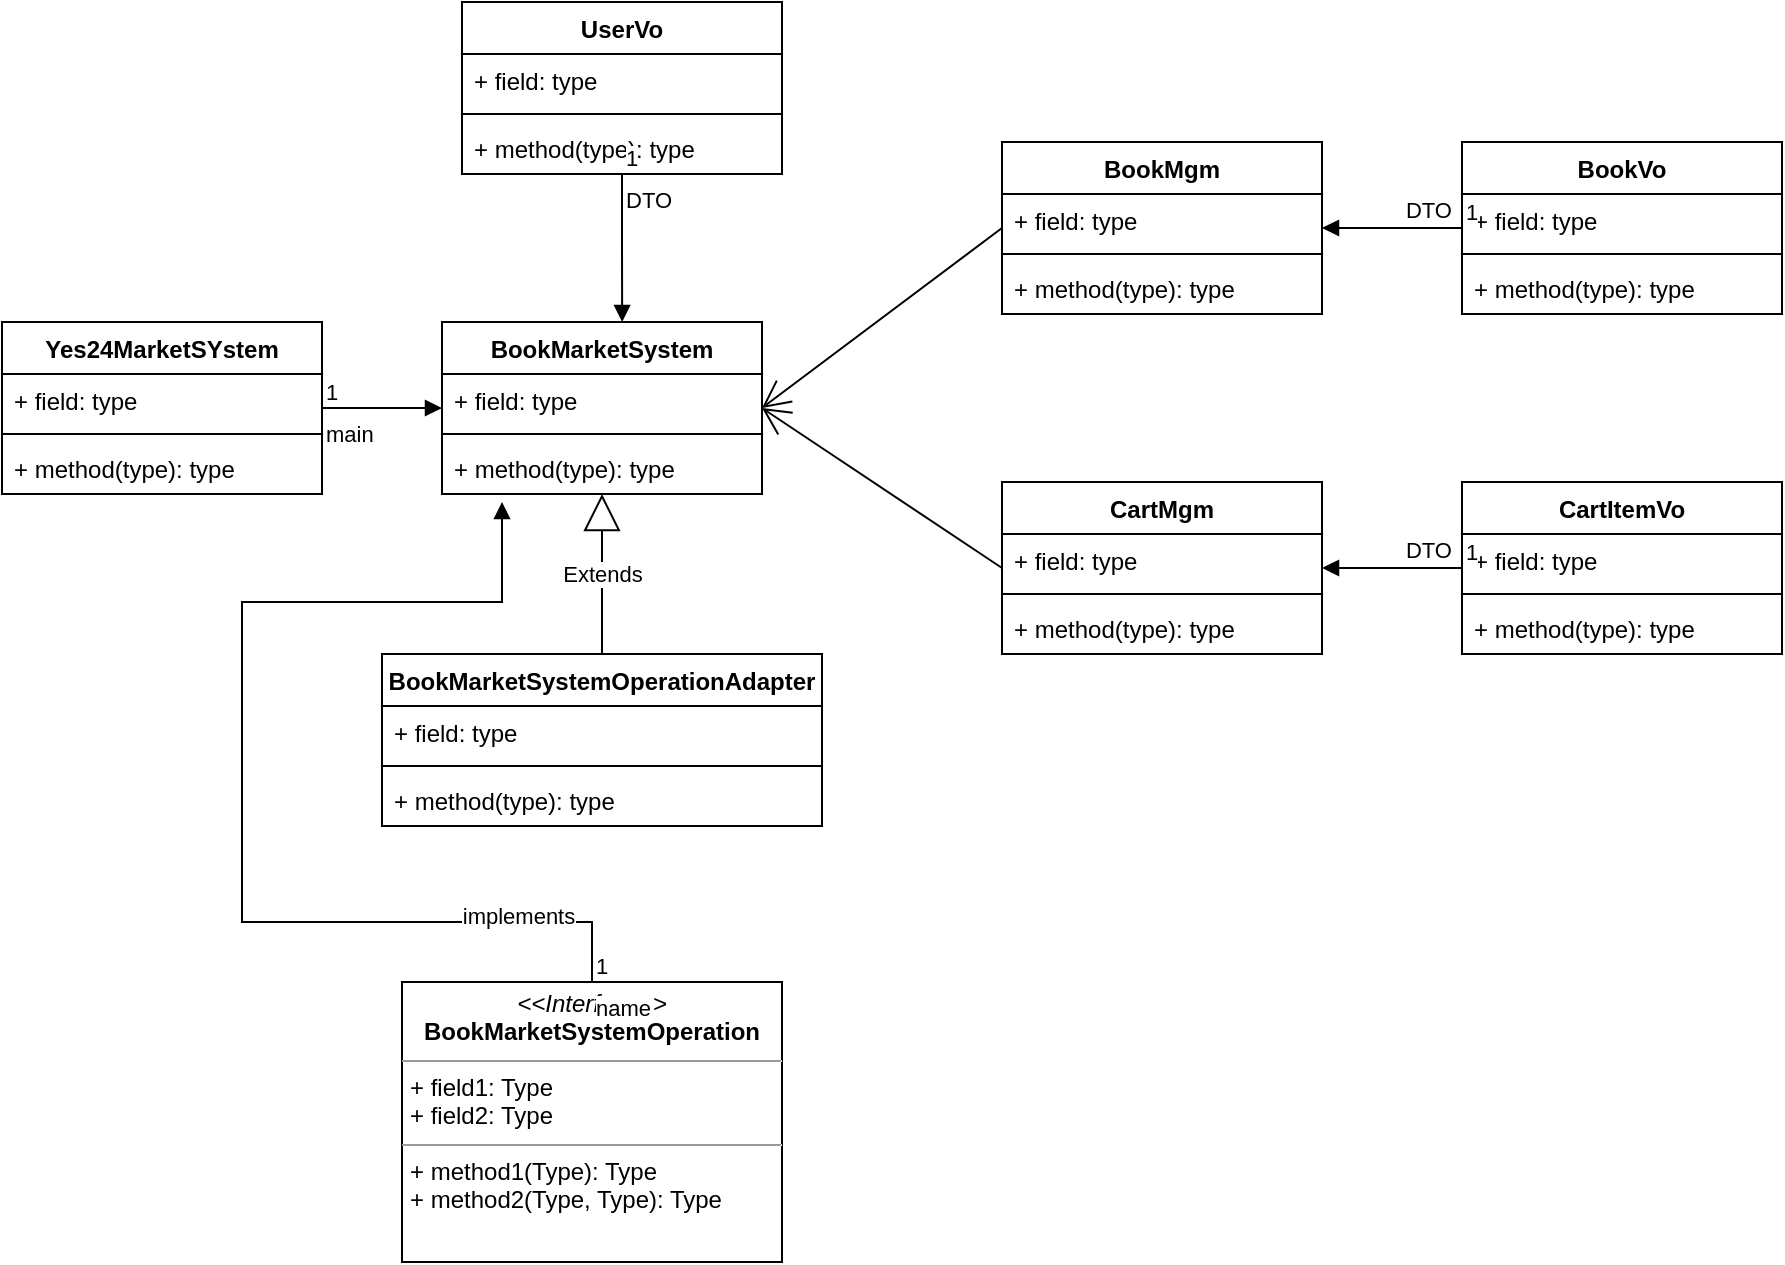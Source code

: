 <mxfile version="16.4.5" type="gitlab">
  <diagram id="C5RBs43oDa-KdzZeNtuy" name="Page-1">
    <mxGraphModel dx="2360" dy="713" grid="1" gridSize="10" guides="1" tooltips="1" connect="1" arrows="1" fold="1" page="1" pageScale="1" pageWidth="827" pageHeight="1169" math="0" shadow="0">
      <root>
        <mxCell id="WIyWlLk6GJQsqaUBKTNV-0" />
        <mxCell id="WIyWlLk6GJQsqaUBKTNV-1" parent="WIyWlLk6GJQsqaUBKTNV-0" />
        <mxCell id="460vNjcU1viaI7TTFJsn-0" value="BookMarketSystem" style="swimlane;fontStyle=1;align=center;verticalAlign=top;childLayout=stackLayout;horizontal=1;startSize=26;horizontalStack=0;resizeParent=1;resizeParentMax=0;resizeLast=0;collapsible=1;marginBottom=0;movable=1;resizable=1;rotatable=1;deletable=1;editable=1;connectable=1;" vertex="1" parent="WIyWlLk6GJQsqaUBKTNV-1">
          <mxGeometry x="-20" y="200" width="160" height="86" as="geometry" />
        </mxCell>
        <mxCell id="460vNjcU1viaI7TTFJsn-1" value="+ field: type" style="text;strokeColor=none;fillColor=none;align=left;verticalAlign=top;spacingLeft=4;spacingRight=4;overflow=hidden;rotatable=0;points=[[0,0.5],[1,0.5]];portConstraint=eastwest;movable=0;resizable=0;deletable=0;editable=0;connectable=0;" vertex="1" parent="460vNjcU1viaI7TTFJsn-0">
          <mxGeometry y="26" width="160" height="26" as="geometry" />
        </mxCell>
        <mxCell id="460vNjcU1viaI7TTFJsn-2" value="" style="line;strokeWidth=1;fillColor=none;align=left;verticalAlign=middle;spacingTop=-1;spacingLeft=3;spacingRight=3;rotatable=0;labelPosition=right;points=[];portConstraint=eastwest;movable=0;resizable=0;deletable=0;editable=0;connectable=0;" vertex="1" parent="460vNjcU1viaI7TTFJsn-0">
          <mxGeometry y="52" width="160" height="8" as="geometry" />
        </mxCell>
        <mxCell id="460vNjcU1viaI7TTFJsn-3" value="+ method(type): type" style="text;strokeColor=none;fillColor=none;align=left;verticalAlign=top;spacingLeft=4;spacingRight=4;overflow=hidden;rotatable=0;points=[[0,0.5],[1,0.5]];portConstraint=eastwest;movable=0;resizable=0;deletable=0;editable=0;connectable=0;" vertex="1" parent="460vNjcU1viaI7TTFJsn-0">
          <mxGeometry y="60" width="160" height="26" as="geometry" />
        </mxCell>
        <mxCell id="460vNjcU1viaI7TTFJsn-28" value="BookMarketSystemOperationAdapter&#xa;&#xa;" style="swimlane;fontStyle=1;align=center;verticalAlign=top;childLayout=stackLayout;horizontal=1;startSize=26;horizontalStack=0;resizeParent=1;resizeParentMax=0;resizeLast=0;collapsible=1;marginBottom=0;movable=1;resizable=1;rotatable=1;deletable=1;editable=1;connectable=1;" vertex="1" parent="WIyWlLk6GJQsqaUBKTNV-1">
          <mxGeometry x="-50" y="366" width="220" height="86" as="geometry" />
        </mxCell>
        <mxCell id="460vNjcU1viaI7TTFJsn-29" value="+ field: type" style="text;strokeColor=none;fillColor=none;align=left;verticalAlign=top;spacingLeft=4;spacingRight=4;overflow=hidden;rotatable=1;points=[[0,0.5],[1,0.5]];portConstraint=eastwest;movable=1;resizable=1;deletable=1;editable=1;connectable=1;" vertex="1" parent="460vNjcU1viaI7TTFJsn-28">
          <mxGeometry y="26" width="220" height="26" as="geometry" />
        </mxCell>
        <mxCell id="460vNjcU1viaI7TTFJsn-30" value="" style="line;strokeWidth=1;fillColor=none;align=left;verticalAlign=middle;spacingTop=-1;spacingLeft=3;spacingRight=3;rotatable=1;labelPosition=right;points=[];portConstraint=eastwest;movable=1;resizable=1;deletable=1;editable=1;connectable=1;" vertex="1" parent="460vNjcU1viaI7TTFJsn-28">
          <mxGeometry y="52" width="220" height="8" as="geometry" />
        </mxCell>
        <mxCell id="460vNjcU1viaI7TTFJsn-31" value="+ method(type): type" style="text;strokeColor=none;fillColor=none;align=left;verticalAlign=top;spacingLeft=4;spacingRight=4;overflow=hidden;rotatable=1;points=[[0,0.5],[1,0.5]];portConstraint=eastwest;movable=1;resizable=1;deletable=1;editable=1;connectable=1;" vertex="1" parent="460vNjcU1viaI7TTFJsn-28">
          <mxGeometry y="60" width="220" height="26" as="geometry" />
        </mxCell>
        <mxCell id="460vNjcU1viaI7TTFJsn-32" value="BookMgm&#xa;" style="swimlane;fontStyle=1;align=center;verticalAlign=top;childLayout=stackLayout;horizontal=1;startSize=26;horizontalStack=0;resizeParent=1;resizeParentMax=0;resizeLast=0;collapsible=1;marginBottom=0;movable=1;resizable=1;rotatable=1;deletable=1;editable=1;connectable=1;" vertex="1" parent="WIyWlLk6GJQsqaUBKTNV-1">
          <mxGeometry x="260" y="110" width="160" height="86" as="geometry" />
        </mxCell>
        <mxCell id="460vNjcU1viaI7TTFJsn-33" value="+ field: type" style="text;strokeColor=none;fillColor=none;align=left;verticalAlign=top;spacingLeft=4;spacingRight=4;overflow=hidden;rotatable=0;points=[[0,0.5],[1,0.5]];portConstraint=eastwest;movable=0;resizable=0;deletable=0;editable=0;connectable=0;" vertex="1" parent="460vNjcU1viaI7TTFJsn-32">
          <mxGeometry y="26" width="160" height="26" as="geometry" />
        </mxCell>
        <mxCell id="460vNjcU1viaI7TTFJsn-34" value="" style="line;strokeWidth=1;fillColor=none;align=left;verticalAlign=middle;spacingTop=-1;spacingLeft=3;spacingRight=3;rotatable=0;labelPosition=right;points=[];portConstraint=eastwest;movable=0;resizable=0;deletable=0;editable=0;connectable=0;" vertex="1" parent="460vNjcU1viaI7TTFJsn-32">
          <mxGeometry y="52" width="160" height="8" as="geometry" />
        </mxCell>
        <mxCell id="460vNjcU1viaI7TTFJsn-35" value="+ method(type): type" style="text;strokeColor=none;fillColor=none;align=left;verticalAlign=top;spacingLeft=4;spacingRight=4;overflow=hidden;rotatable=0;points=[[0,0.5],[1,0.5]];portConstraint=eastwest;movable=0;resizable=0;deletable=0;editable=0;connectable=0;" vertex="1" parent="460vNjcU1viaI7TTFJsn-32">
          <mxGeometry y="60" width="160" height="26" as="geometry" />
        </mxCell>
        <mxCell id="460vNjcU1viaI7TTFJsn-36" value="BookVo" style="swimlane;fontStyle=1;align=center;verticalAlign=top;childLayout=stackLayout;horizontal=1;startSize=26;horizontalStack=0;resizeParent=1;resizeParentMax=0;resizeLast=0;collapsible=1;marginBottom=0;movable=1;resizable=1;rotatable=1;deletable=1;editable=1;connectable=1;" vertex="1" parent="WIyWlLk6GJQsqaUBKTNV-1">
          <mxGeometry x="490" y="110" width="160" height="86" as="geometry" />
        </mxCell>
        <mxCell id="460vNjcU1viaI7TTFJsn-37" value="+ field: type" style="text;strokeColor=none;fillColor=none;align=left;verticalAlign=top;spacingLeft=4;spacingRight=4;overflow=hidden;rotatable=0;points=[[0,0.5],[1,0.5]];portConstraint=eastwest;movable=0;resizable=0;deletable=0;editable=0;connectable=0;" vertex="1" parent="460vNjcU1viaI7TTFJsn-36">
          <mxGeometry y="26" width="160" height="26" as="geometry" />
        </mxCell>
        <mxCell id="460vNjcU1viaI7TTFJsn-38" value="" style="line;strokeWidth=1;fillColor=none;align=left;verticalAlign=middle;spacingTop=-1;spacingLeft=3;spacingRight=3;rotatable=0;labelPosition=right;points=[];portConstraint=eastwest;movable=0;resizable=0;deletable=0;editable=0;connectable=0;" vertex="1" parent="460vNjcU1viaI7TTFJsn-36">
          <mxGeometry y="52" width="160" height="8" as="geometry" />
        </mxCell>
        <mxCell id="460vNjcU1viaI7TTFJsn-39" value="+ method(type): type" style="text;strokeColor=none;fillColor=none;align=left;verticalAlign=top;spacingLeft=4;spacingRight=4;overflow=hidden;rotatable=0;points=[[0,0.5],[1,0.5]];portConstraint=eastwest;movable=0;resizable=0;deletable=0;editable=0;connectable=0;" vertex="1" parent="460vNjcU1viaI7TTFJsn-36">
          <mxGeometry y="60" width="160" height="26" as="geometry" />
        </mxCell>
        <mxCell id="460vNjcU1viaI7TTFJsn-40" value="CartItemVo" style="swimlane;fontStyle=1;align=center;verticalAlign=top;childLayout=stackLayout;horizontal=1;startSize=26;horizontalStack=0;resizeParent=1;resizeParentMax=0;resizeLast=0;collapsible=1;marginBottom=0;movable=1;resizable=1;rotatable=1;deletable=1;editable=1;connectable=1;" vertex="1" parent="WIyWlLk6GJQsqaUBKTNV-1">
          <mxGeometry x="490" y="280" width="160" height="86" as="geometry" />
        </mxCell>
        <mxCell id="460vNjcU1viaI7TTFJsn-41" value="+ field: type" style="text;strokeColor=none;fillColor=none;align=left;verticalAlign=top;spacingLeft=4;spacingRight=4;overflow=hidden;rotatable=0;points=[[0,0.5],[1,0.5]];portConstraint=eastwest;movable=0;resizable=0;deletable=0;editable=0;connectable=0;" vertex="1" parent="460vNjcU1viaI7TTFJsn-40">
          <mxGeometry y="26" width="160" height="26" as="geometry" />
        </mxCell>
        <mxCell id="460vNjcU1viaI7TTFJsn-42" value="" style="line;strokeWidth=1;fillColor=none;align=left;verticalAlign=middle;spacingTop=-1;spacingLeft=3;spacingRight=3;rotatable=0;labelPosition=right;points=[];portConstraint=eastwest;movable=0;resizable=0;deletable=0;editable=0;connectable=0;" vertex="1" parent="460vNjcU1viaI7TTFJsn-40">
          <mxGeometry y="52" width="160" height="8" as="geometry" />
        </mxCell>
        <mxCell id="460vNjcU1viaI7TTFJsn-43" value="+ method(type): type" style="text;strokeColor=none;fillColor=none;align=left;verticalAlign=top;spacingLeft=4;spacingRight=4;overflow=hidden;rotatable=0;points=[[0,0.5],[1,0.5]];portConstraint=eastwest;movable=0;resizable=0;deletable=0;editable=0;connectable=0;" vertex="1" parent="460vNjcU1viaI7TTFJsn-40">
          <mxGeometry y="60" width="160" height="26" as="geometry" />
        </mxCell>
        <mxCell id="460vNjcU1viaI7TTFJsn-44" value="CartMgm" style="swimlane;fontStyle=1;align=center;verticalAlign=top;childLayout=stackLayout;horizontal=1;startSize=26;horizontalStack=0;resizeParent=1;resizeParentMax=0;resizeLast=0;collapsible=1;marginBottom=0;movable=1;resizable=1;rotatable=1;deletable=1;editable=1;connectable=1;" vertex="1" parent="WIyWlLk6GJQsqaUBKTNV-1">
          <mxGeometry x="260" y="280" width="160" height="86" as="geometry" />
        </mxCell>
        <mxCell id="460vNjcU1viaI7TTFJsn-45" value="+ field: type" style="text;strokeColor=none;fillColor=none;align=left;verticalAlign=top;spacingLeft=4;spacingRight=4;overflow=hidden;rotatable=0;points=[[0,0.5],[1,0.5]];portConstraint=eastwest;movable=0;resizable=0;deletable=0;editable=0;connectable=0;" vertex="1" parent="460vNjcU1viaI7TTFJsn-44">
          <mxGeometry y="26" width="160" height="26" as="geometry" />
        </mxCell>
        <mxCell id="460vNjcU1viaI7TTFJsn-46" value="" style="line;strokeWidth=1;fillColor=none;align=left;verticalAlign=middle;spacingTop=-1;spacingLeft=3;spacingRight=3;rotatable=0;labelPosition=right;points=[];portConstraint=eastwest;movable=0;resizable=0;deletable=0;editable=0;connectable=0;" vertex="1" parent="460vNjcU1viaI7TTFJsn-44">
          <mxGeometry y="52" width="160" height="8" as="geometry" />
        </mxCell>
        <mxCell id="460vNjcU1viaI7TTFJsn-47" value="+ method(type): type" style="text;strokeColor=none;fillColor=none;align=left;verticalAlign=top;spacingLeft=4;spacingRight=4;overflow=hidden;rotatable=0;points=[[0,0.5],[1,0.5]];portConstraint=eastwest;movable=0;resizable=0;deletable=0;editable=0;connectable=0;" vertex="1" parent="460vNjcU1viaI7TTFJsn-44">
          <mxGeometry y="60" width="160" height="26" as="geometry" />
        </mxCell>
        <mxCell id="460vNjcU1viaI7TTFJsn-48" value="UserVo" style="swimlane;fontStyle=1;align=center;verticalAlign=top;childLayout=stackLayout;horizontal=1;startSize=26;horizontalStack=0;resizeParent=1;resizeParentMax=0;resizeLast=0;collapsible=1;marginBottom=0;movable=1;resizable=1;rotatable=1;deletable=1;editable=1;connectable=1;" vertex="1" parent="WIyWlLk6GJQsqaUBKTNV-1">
          <mxGeometry x="-10" y="40" width="160" height="86" as="geometry" />
        </mxCell>
        <mxCell id="460vNjcU1viaI7TTFJsn-49" value="+ field: type" style="text;strokeColor=none;fillColor=none;align=left;verticalAlign=top;spacingLeft=4;spacingRight=4;overflow=hidden;rotatable=0;points=[[0,0.5],[1,0.5]];portConstraint=eastwest;movable=0;resizable=0;deletable=0;editable=0;connectable=0;" vertex="1" parent="460vNjcU1viaI7TTFJsn-48">
          <mxGeometry y="26" width="160" height="26" as="geometry" />
        </mxCell>
        <mxCell id="460vNjcU1viaI7TTFJsn-50" value="" style="line;strokeWidth=1;fillColor=none;align=left;verticalAlign=middle;spacingTop=-1;spacingLeft=3;spacingRight=3;rotatable=0;labelPosition=right;points=[];portConstraint=eastwest;movable=0;resizable=0;deletable=0;editable=0;connectable=0;" vertex="1" parent="460vNjcU1viaI7TTFJsn-48">
          <mxGeometry y="52" width="160" height="8" as="geometry" />
        </mxCell>
        <mxCell id="460vNjcU1viaI7TTFJsn-51" value="+ method(type): type" style="text;strokeColor=none;fillColor=none;align=left;verticalAlign=top;spacingLeft=4;spacingRight=4;overflow=hidden;rotatable=0;points=[[0,0.5],[1,0.5]];portConstraint=eastwest;movable=0;resizable=0;deletable=0;editable=0;connectable=0;" vertex="1" parent="460vNjcU1viaI7TTFJsn-48">
          <mxGeometry y="60" width="160" height="26" as="geometry" />
        </mxCell>
        <mxCell id="460vNjcU1viaI7TTFJsn-52" value="Yes24MarketSYstem" style="swimlane;fontStyle=1;align=center;verticalAlign=top;childLayout=stackLayout;horizontal=1;startSize=26;horizontalStack=0;resizeParent=1;resizeParentMax=0;resizeLast=0;collapsible=1;marginBottom=0;movable=1;resizable=1;rotatable=1;deletable=1;editable=1;connectable=1;" vertex="1" parent="WIyWlLk6GJQsqaUBKTNV-1">
          <mxGeometry x="-240" y="200" width="160" height="86" as="geometry" />
        </mxCell>
        <mxCell id="460vNjcU1viaI7TTFJsn-53" value="+ field: type" style="text;strokeColor=none;fillColor=none;align=left;verticalAlign=top;spacingLeft=4;spacingRight=4;overflow=hidden;rotatable=0;points=[[0,0.5],[1,0.5]];portConstraint=eastwest;movable=0;resizable=0;deletable=0;editable=0;connectable=0;" vertex="1" parent="460vNjcU1viaI7TTFJsn-52">
          <mxGeometry y="26" width="160" height="26" as="geometry" />
        </mxCell>
        <mxCell id="460vNjcU1viaI7TTFJsn-54" value="" style="line;strokeWidth=1;fillColor=none;align=left;verticalAlign=middle;spacingTop=-1;spacingLeft=3;spacingRight=3;rotatable=0;labelPosition=right;points=[];portConstraint=eastwest;movable=0;resizable=0;deletable=0;editable=0;connectable=0;" vertex="1" parent="460vNjcU1viaI7TTFJsn-52">
          <mxGeometry y="52" width="160" height="8" as="geometry" />
        </mxCell>
        <mxCell id="460vNjcU1viaI7TTFJsn-55" value="+ method(type): type" style="text;strokeColor=none;fillColor=none;align=left;verticalAlign=top;spacingLeft=4;spacingRight=4;overflow=hidden;rotatable=0;points=[[0,0.5],[1,0.5]];portConstraint=eastwest;movable=0;resizable=0;deletable=0;editable=0;connectable=0;" vertex="1" parent="460vNjcU1viaI7TTFJsn-52">
          <mxGeometry y="60" width="160" height="26" as="geometry" />
        </mxCell>
        <mxCell id="460vNjcU1viaI7TTFJsn-57" value="&lt;p style=&quot;margin: 0px ; margin-top: 4px ; text-align: center&quot;&gt;&lt;i&gt;&amp;lt;&amp;lt;Interface&amp;gt;&amp;gt;&lt;/i&gt;&lt;br&gt;&lt;b&gt;BookMarketSystemOperation&lt;/b&gt;&lt;/p&gt;&lt;hr size=&quot;1&quot;&gt;&lt;p style=&quot;margin: 0px ; margin-left: 4px&quot;&gt;+ field1: Type&lt;br&gt;+ field2: Type&lt;/p&gt;&lt;hr size=&quot;1&quot;&gt;&lt;p style=&quot;margin: 0px ; margin-left: 4px&quot;&gt;+ method1(Type): Type&lt;br&gt;+ method2(Type, Type): Type&lt;/p&gt;" style="verticalAlign=top;align=left;overflow=fill;fontSize=12;fontFamily=Helvetica;html=1;" vertex="1" parent="WIyWlLk6GJQsqaUBKTNV-1">
          <mxGeometry x="-40" y="530" width="190" height="140" as="geometry" />
        </mxCell>
        <mxCell id="460vNjcU1viaI7TTFJsn-60" value="Extends" style="endArrow=block;endSize=16;endFill=0;html=1;rounded=0;exitX=0.5;exitY=0;exitDx=0;exitDy=0;entryX=0.5;entryY=1;entryDx=0;entryDy=0;" edge="1" parent="WIyWlLk6GJQsqaUBKTNV-1" source="460vNjcU1viaI7TTFJsn-28" target="460vNjcU1viaI7TTFJsn-0">
          <mxGeometry width="160" relative="1" as="geometry">
            <mxPoint x="310" y="280" as="sourcePoint" />
            <mxPoint x="470" y="280" as="targetPoint" />
          </mxGeometry>
        </mxCell>
        <mxCell id="460vNjcU1viaI7TTFJsn-62" value="main" style="endArrow=block;endFill=1;html=1;edgeStyle=orthogonalEdgeStyle;align=left;verticalAlign=top;rounded=0;exitX=1;exitY=0.5;exitDx=0;exitDy=0;entryX=0;entryY=0.5;entryDx=0;entryDy=0;" edge="1" parent="WIyWlLk6GJQsqaUBKTNV-1" source="460vNjcU1viaI7TTFJsn-52" target="460vNjcU1viaI7TTFJsn-0">
          <mxGeometry x="-1" relative="1" as="geometry">
            <mxPoint x="310" y="280" as="sourcePoint" />
            <mxPoint x="470" y="280" as="targetPoint" />
          </mxGeometry>
        </mxCell>
        <mxCell id="460vNjcU1viaI7TTFJsn-63" value="1" style="edgeLabel;resizable=0;html=1;align=left;verticalAlign=bottom;" connectable="0" vertex="1" parent="460vNjcU1viaI7TTFJsn-62">
          <mxGeometry x="-1" relative="1" as="geometry" />
        </mxCell>
        <mxCell id="460vNjcU1viaI7TTFJsn-64" value="DTO" style="endArrow=block;endFill=1;html=1;edgeStyle=orthogonalEdgeStyle;align=left;verticalAlign=top;rounded=0;exitX=0.5;exitY=1;exitDx=0;exitDy=0;entryX=0.563;entryY=0;entryDx=0;entryDy=0;entryPerimeter=0;" edge="1" parent="WIyWlLk6GJQsqaUBKTNV-1" source="460vNjcU1viaI7TTFJsn-48" target="460vNjcU1viaI7TTFJsn-0">
          <mxGeometry x="-1" relative="1" as="geometry">
            <mxPoint x="220" y="160" as="sourcePoint" />
            <mxPoint x="380" y="160" as="targetPoint" />
            <Array as="points">
              <mxPoint x="70" y="160" />
              <mxPoint x="70" y="160" />
            </Array>
          </mxGeometry>
        </mxCell>
        <mxCell id="460vNjcU1viaI7TTFJsn-65" value="1" style="edgeLabel;resizable=0;html=1;align=left;verticalAlign=bottom;" connectable="0" vertex="1" parent="460vNjcU1viaI7TTFJsn-64">
          <mxGeometry x="-1" relative="1" as="geometry" />
        </mxCell>
        <mxCell id="460vNjcU1viaI7TTFJsn-66" value="name" style="endArrow=block;endFill=1;html=1;edgeStyle=orthogonalEdgeStyle;align=left;verticalAlign=top;rounded=0;exitX=0.5;exitY=0;exitDx=0;exitDy=0;" edge="1" parent="WIyWlLk6GJQsqaUBKTNV-1" source="460vNjcU1viaI7TTFJsn-57">
          <mxGeometry x="-1" relative="1" as="geometry">
            <mxPoint x="220" y="490" as="sourcePoint" />
            <mxPoint x="10" y="290" as="targetPoint" />
            <Array as="points">
              <mxPoint x="55" y="500" />
              <mxPoint x="-120" y="500" />
              <mxPoint x="-120" y="340" />
              <mxPoint x="10" y="340" />
            </Array>
          </mxGeometry>
        </mxCell>
        <mxCell id="460vNjcU1viaI7TTFJsn-67" value="1" style="edgeLabel;resizable=0;html=1;align=left;verticalAlign=bottom;" connectable="0" vertex="1" parent="460vNjcU1viaI7TTFJsn-66">
          <mxGeometry x="-1" relative="1" as="geometry" />
        </mxCell>
        <mxCell id="460vNjcU1viaI7TTFJsn-68" value="implements" style="edgeLabel;html=1;align=center;verticalAlign=middle;resizable=0;points=[];" vertex="1" connectable="0" parent="460vNjcU1viaI7TTFJsn-66">
          <mxGeometry x="-0.755" y="-3" relative="1" as="geometry">
            <mxPoint as="offset" />
          </mxGeometry>
        </mxCell>
        <mxCell id="460vNjcU1viaI7TTFJsn-69" value="DTO" style="endArrow=block;endFill=1;html=1;edgeStyle=orthogonalEdgeStyle;align=right;verticalAlign=bottom;rounded=0;exitX=0;exitY=0.5;exitDx=0;exitDy=0;entryX=1;entryY=0.5;entryDx=0;entryDy=0;labelPosition=left;verticalLabelPosition=top;" edge="1" parent="WIyWlLk6GJQsqaUBKTNV-1" source="460vNjcU1viaI7TTFJsn-36" target="460vNjcU1viaI7TTFJsn-32">
          <mxGeometry x="-0.892" relative="1" as="geometry">
            <mxPoint x="140" y="136.0" as="sourcePoint" />
            <mxPoint x="140.08" y="210" as="targetPoint" />
            <Array as="points" />
            <mxPoint as="offset" />
          </mxGeometry>
        </mxCell>
        <mxCell id="460vNjcU1viaI7TTFJsn-70" value="1" style="edgeLabel;resizable=0;html=1;align=left;verticalAlign=bottom;" connectable="0" vertex="1" parent="460vNjcU1viaI7TTFJsn-69">
          <mxGeometry x="-1" relative="1" as="geometry" />
        </mxCell>
        <mxCell id="460vNjcU1viaI7TTFJsn-76" value="DTO" style="endArrow=block;endFill=1;html=1;edgeStyle=orthogonalEdgeStyle;align=right;verticalAlign=bottom;rounded=0;exitX=0;exitY=0.5;exitDx=0;exitDy=0;entryX=1;entryY=0.5;entryDx=0;entryDy=0;labelPosition=left;verticalLabelPosition=top;" edge="1" parent="WIyWlLk6GJQsqaUBKTNV-1" source="460vNjcU1viaI7TTFJsn-40" target="460vNjcU1viaI7TTFJsn-44">
          <mxGeometry x="-0.892" relative="1" as="geometry">
            <mxPoint x="500" y="212.0" as="sourcePoint" />
            <mxPoint x="430" y="212.0" as="targetPoint" />
            <Array as="points" />
            <mxPoint as="offset" />
          </mxGeometry>
        </mxCell>
        <mxCell id="460vNjcU1viaI7TTFJsn-77" value="1" style="edgeLabel;resizable=0;html=1;align=left;verticalAlign=bottom;" connectable="0" vertex="1" parent="460vNjcU1viaI7TTFJsn-76">
          <mxGeometry x="-1" relative="1" as="geometry" />
        </mxCell>
        <mxCell id="460vNjcU1viaI7TTFJsn-78" value="" style="endArrow=open;endFill=1;endSize=12;html=1;rounded=0;exitX=0;exitY=0.5;exitDx=0;exitDy=0;entryX=1;entryY=0.5;entryDx=0;entryDy=0;" edge="1" parent="WIyWlLk6GJQsqaUBKTNV-1" source="460vNjcU1viaI7TTFJsn-32" target="460vNjcU1viaI7TTFJsn-0">
          <mxGeometry width="160" relative="1" as="geometry">
            <mxPoint x="220" y="270" as="sourcePoint" />
            <mxPoint x="380" y="270" as="targetPoint" />
          </mxGeometry>
        </mxCell>
        <mxCell id="460vNjcU1viaI7TTFJsn-79" value="" style="endArrow=open;endFill=1;endSize=12;html=1;rounded=0;exitX=0;exitY=0.5;exitDx=0;exitDy=0;entryX=1;entryY=0.5;entryDx=0;entryDy=0;" edge="1" parent="WIyWlLk6GJQsqaUBKTNV-1" source="460vNjcU1viaI7TTFJsn-44" target="460vNjcU1viaI7TTFJsn-0">
          <mxGeometry width="160" relative="1" as="geometry">
            <mxPoint x="220" y="270" as="sourcePoint" />
            <mxPoint x="380" y="270" as="targetPoint" />
          </mxGeometry>
        </mxCell>
      </root>
    </mxGraphModel>
  </diagram>
</mxfile>
